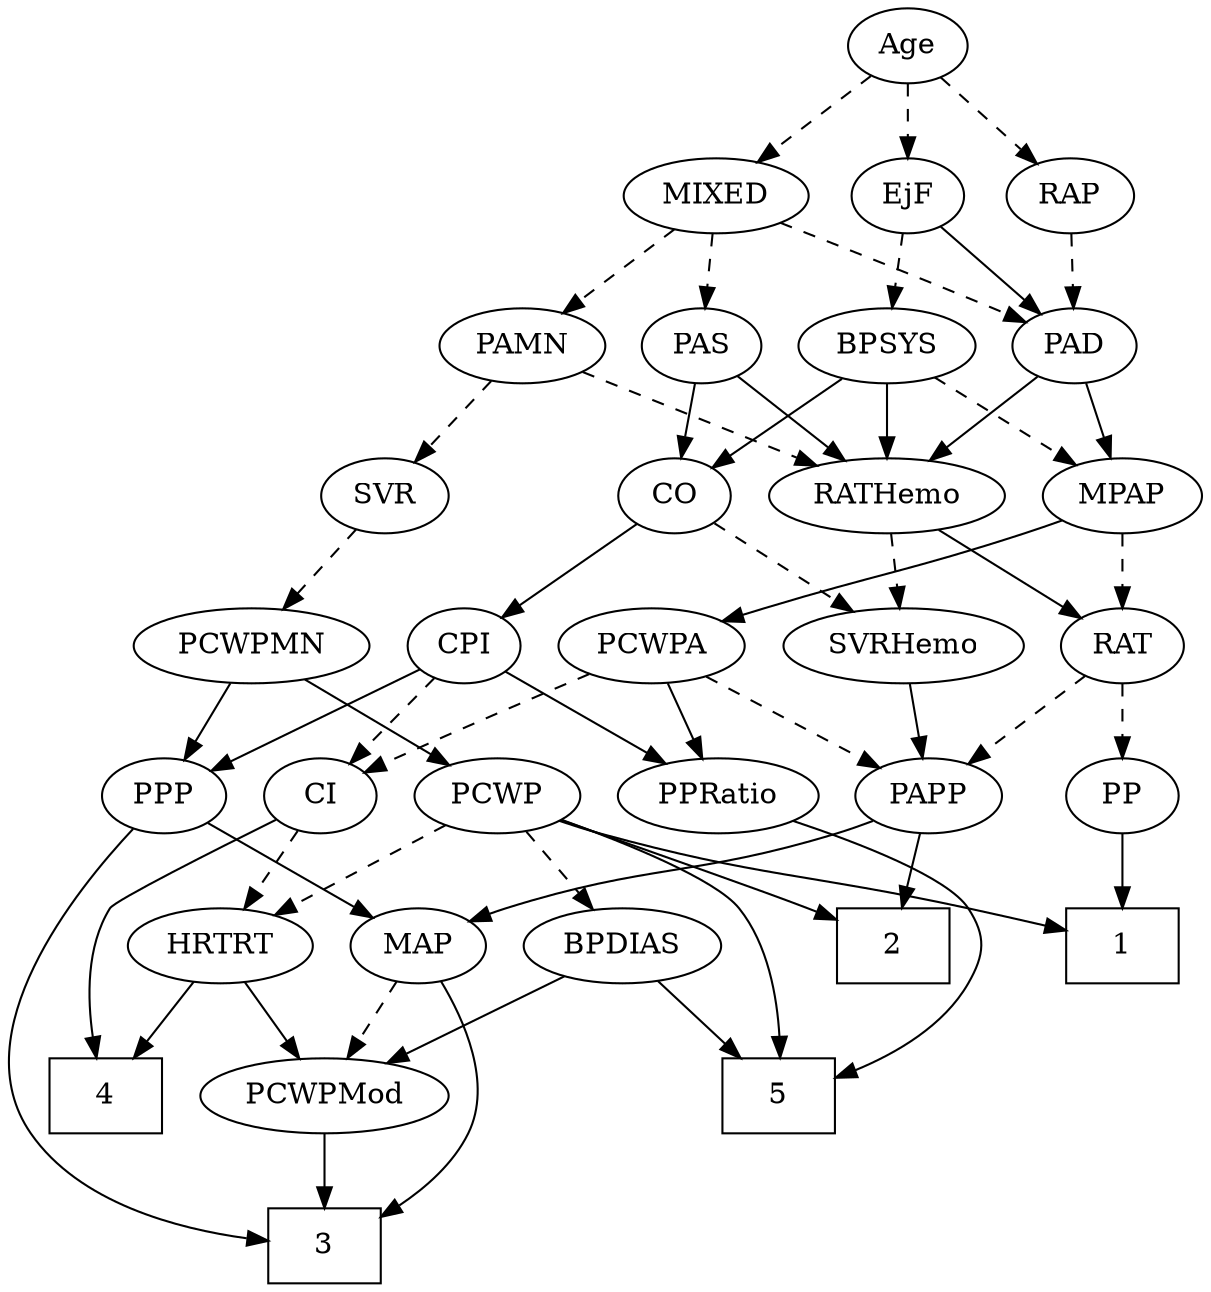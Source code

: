 strict digraph {
	graph [bb="0,0,548.29,612"];
	node [label="\N"];
	1	[height=0.5,
		pos="513.19,162",
		shape=box,
		width=0.75];
	2	[height=0.5,
		pos="403.19,162",
		shape=box,
		width=0.75];
	3	[height=0.5,
		pos="145.19,18",
		shape=box,
		width=0.75];
	4	[height=0.5,
		pos="48.193,90",
		shape=box,
		width=0.75];
	5	[height=0.5,
		pos="348.19,90",
		shape=box,
		width=0.75];
	Age	[height=0.5,
		pos="419.19,594",
		width=0.75];
	EjF	[height=0.5,
		pos="419.19,522",
		width=0.75];
	Age -> EjF	[pos="e,419.19,540.1 419.19,575.7 419.19,567.98 419.19,558.71 419.19,550.11",
		style=dashed];
	RAP	[height=0.5,
		pos="493.19,522",
		width=0.77632];
	Age -> RAP	[pos="e,477.99,537.38 434.17,578.83 444.63,568.94 458.79,555.55 470.61,544.36",
		style=dashed];
	MIXED	[height=0.5,
		pos="332.19,522",
		width=1.1193];
	Age -> MIXED	[pos="e,351.03,538.16 402.42,579.5 390.12,569.61 373.16,555.96 358.99,544.56",
		style=dashed];
	BPSYS	[height=0.5,
		pos="411.19,450",
		width=1.0471];
	EjF -> BPSYS	[pos="e,413.15,468.1 417.22,503.7 416.33,495.98 415.27,486.71 414.29,478.11",
		style=dashed];
	PAD	[height=0.5,
		pos="495.19,450",
		width=0.79437];
	EjF -> PAD	[pos="e,479.58,465.38 434.57,506.83 445.32,496.94 459.86,483.55 472,472.36",
		style=solid];
	RAP -> PAD	[pos="e,494.7,468.1 493.69,503.7 493.91,495.98 494.17,486.71 494.42,478.11",
		style=dashed];
	MIXED -> PAD	[pos="e,472.94,461.37 360.83,509.27 386.44,498.7 424.96,482.62 458.19,468 459.99,467.21 461.83,466.39 463.69,465.56",
		style=dashed];
	PAS	[height=0.5,
		pos="328.19,450",
		width=0.75];
	MIXED -> PAS	[pos="e,329.17,468.1 331.2,503.7 330.76,495.98 330.23,486.71 329.74,478.11",
		style=dashed];
	PAMN	[height=0.5,
		pos="247.19,450",
		width=1.011];
	MIXED -> PAMN	[pos="e,265.31,465.92 313.75,505.81 301.86,496.02 286.23,483.15 273.1,472.34",
		style=dashed];
	MPAP	[height=0.5,
		pos="513.19,378",
		width=0.97491];
	RAT	[height=0.5,
		pos="513.19,306",
		width=0.75827];
	MPAP -> RAT	[pos="e,513.19,324.1 513.19,359.7 513.19,351.98 513.19,342.71 513.19,334.11",
		style=dashed];
	PCWPA	[height=0.5,
		pos="308.19,306",
		width=1.1555];
	MPAP -> PCWPA	[pos="e,340.01,317.64 486.28,366.35 480.66,364.19 474.75,361.98 469.19,360 420.74,342.72 408.04,340.13 359.19,324 356.09,322.98 352.88,\
321.91 349.66,320.84",
		style=solid];
	BPSYS -> MPAP	[pos="e,492.93,392.91 431.83,434.83 447,424.42 467.81,410.15 484.58,398.64",
		style=dashed];
	CO	[height=0.5,
		pos="317.19,378",
		width=0.75];
	BPSYS -> CO	[pos="e,334.74,392.07 391.72,434.5 377.56,423.95 358.26,409.58 342.85,398.1",
		style=solid];
	RATHemo	[height=0.5,
		pos="411.19,378",
		width=1.3721];
	BPSYS -> RATHemo	[pos="e,411.19,396.1 411.19,431.7 411.19,423.98 411.19,414.71 411.19,406.11",
		style=solid];
	PAD -> MPAP	[pos="e,508.75,396.28 499.55,432.05 501.55,424.26 503.98,414.82 506.23,406.08",
		style=solid];
	PAD -> RATHemo	[pos="e,430.1,394.76 478.6,435.17 467.04,425.54 451.36,412.47 438.04,401.37",
		style=solid];
	CPI	[height=0.5,
		pos="221.19,306",
		width=0.75];
	CO -> CPI	[pos="e,238.69,319.76 299.59,364.16 284.84,353.41 263.58,337.91 246.92,325.76",
		style=solid];
	SVRHemo	[height=0.5,
		pos="418.19,306",
		width=1.3902];
	CO -> SVRHemo	[pos="e,396.06,322.34 335.25,364.49 349.75,354.44 370.43,340.11 387.51,328.27",
		style=dashed];
	PAS -> CO	[pos="e,319.91,396.28 325.53,432.05 324.32,424.35 322.85,415.03 321.49,406.36",
		style=solid];
	PAS -> RATHemo	[pos="e,392.51,394.76 344.59,435.17 356.02,425.54 371.5,412.47 384.67,401.37",
		style=solid];
	PAMN -> RATHemo	[pos="e,380.3,392.19 273.91,437.6 300.2,426.38 340.68,409.1 370.88,396.21",
		style=dashed];
	SVR	[height=0.5,
		pos="185.19,378",
		width=0.77632];
	PAMN -> SVR	[pos="e,198.78,394.34 233.12,433.12 225.01,423.95 214.65,412.26 205.65,402.09",
		style=dashed];
	RATHemo -> RAT	[pos="e,494.85,319.59 433.33,361.81 448.85,351.16 469.69,336.85 486.19,325.53",
		style=solid];
	RATHemo -> SVRHemo	[pos="e,416.48,324.1 412.92,359.7 413.7,351.98 414.62,342.71 415.48,334.11",
		style=dashed];
	PPP	[height=0.5,
		pos="93.193,234",
		width=0.75];
	CPI -> PPP	[pos="e,113.38,246.04 200.91,293.91 179.75,282.34 146.38,264.09 122.39,250.97",
		style=solid];
	PPRatio	[height=0.5,
		pos="338.19,234",
		width=1.1013];
	CPI -> PPRatio	[pos="e,314.92,248.92 240.78,293.28 258.57,282.64 285.15,266.73 306.06,254.23",
		style=solid];
	CI	[height=0.5,
		pos="165.19,234",
		width=0.75];
	CPI -> CI	[pos="e,177.32,250.16 209.04,289.81 201.63,280.55 192.01,268.52 183.67,258.09",
		style=dashed];
	PP	[height=0.5,
		pos="513.19,234",
		width=0.75];
	RAT -> PP	[pos="e,513.19,252.1 513.19,287.7 513.19,279.98 513.19,270.71 513.19,262.11",
		style=dashed];
	PAPP	[height=0.5,
		pos="427.19,234",
		width=0.88464];
	RAT -> PAPP	[pos="e,444.61,249.18 496.61,291.5 484.13,281.34 466.79,267.23 452.56,255.65",
		style=dashed];
	PCWPMN	[height=0.5,
		pos="126.19,306",
		width=1.3902];
	SVR -> PCWPMN	[pos="e,140.21,323.63 172.39,361.81 164.9,352.93 155.28,341.5 146.75,331.39",
		style=dashed];
	PCWPMod	[height=0.5,
		pos="145.19,90",
		width=1.4443];
	PCWPMod -> 3	[pos="e,145.19,36.104 145.19,71.697 145.19,63.983 145.19,54.712 145.19,46.112",
		style=solid];
	PCWPA -> PPRatio	[pos="e,331,251.79 315.46,288.05 318.92,279.97 323.14,270.12 327,261.11",
		style=solid];
	PCWPA -> CI	[pos="e,186.49,245.42 281.63,292 257.28,280.08 221.23,262.43 195.71,249.94",
		style=dashed];
	PCWPA -> PAPP	[pos="e,405.84,247.56 331.99,291 350.69,280 376.87,264.6 397.04,252.74",
		style=dashed];
	PCWPMN -> PPP	[pos="e,100.88,251.31 118.2,288.05 114.3,279.77 109.51,269.62 105.18,260.42",
		style=solid];
	PCWP	[height=0.5,
		pos="245.19,234",
		width=0.97491];
	PCWPMN -> PCWP	[pos="e,223.08,248 151.14,290.33 169.5,279.53 194.57,264.78 214.21,253.23",
		style=solid];
	SVRHemo -> PAPP	[pos="e,424.99,252.1 420.42,287.7 421.41,279.98 422.6,270.71 423.71,262.11",
		style=solid];
	BPDIAS	[height=0.5,
		pos="278.19,162",
		width=1.1735];
	BPDIAS -> 5	[pos="e,330.9,108.29 294.08,145.12 302.82,136.37 313.86,125.33 323.68,115.51",
		style=solid];
	BPDIAS -> PCWPMod	[pos="e,172.59,105.42 252.55,147.5 232.38,136.89 204.03,121.96 181.52,110.12",
		style=solid];
	MAP	[height=0.5,
		pos="187.19,162",
		width=0.84854];
	MAP -> 3	[pos="e,172.32,34.785 196.62,144.58 205.85,126.2 217.07,95.864 206.19,72 200.64,59.812 190.74,49.343 180.51,41.006",
		style=solid];
	MAP -> PCWPMod	[pos="e,155.47,108.12 177.45,144.76 172.46,136.44 166.26,126.1 160.63,116.73",
		style=dashed];
	PP -> 1	[pos="e,513.19,180.1 513.19,215.7 513.19,207.98 513.19,198.71 513.19,190.11",
		style=solid];
	PPP -> 3	[pos="e,118,21.12 75.262,220.22 62.747,210.47 46.503,196.02 36.193,180 9.5869,138.65 -15.4,112.7 12.193,72 33.435,40.67 76.468,27.859 \
107.85,22.622",
		style=solid];
	PPP -> MAP	[pos="e,168.95,176.58 110.87,219.83 124.87,209.41 144.65,194.68 160.57,182.83",
		style=solid];
	PPRatio -> 5	[pos="e,375.48,98.659 367.45,221.64 394.29,210.55 431.07,193.43 439.19,180 447.47,166.31 447.17,157.87 439.19,144 427.53,123.7 404.76,\
110.45 384.92,102.27",
		style=solid];
	PCWP -> 1	[pos="e,485.8,169.38 271.98,221.98 277.62,219.85 283.56,217.75 289.19,216 298.15,213.23 414.32,186.04 475.73,171.72",
		style=solid];
	PCWP -> 2	[pos="e,376.14,174.98 270.93,221.6 296.93,210.08 337.35,192.17 366.67,179.18",
		style=solid];
	PCWP -> 5	[pos="e,348.36,108.29 272.4,222.6 291.21,213.99 315.28,199.94 329.19,180 341.8,161.93 346.31,137.15 347.8,118.32",
		style=solid];
	PCWP -> BPDIAS	[pos="e,270.2,179.96 253.01,216.41 256.86,208.25 261.59,198.22 265.91,189.07",
		style=dashed];
	HRTRT	[height=0.5,
		pos="99.193,162",
		width=1.1013];
	PCWP -> HRTRT	[pos="e,125.56,175.64 220.43,221.13 196.95,209.87 161.43,192.84 134.89,180.12",
		style=dashed];
	CI -> 4	[pos="e,43.525,108.32 143.9,222.88 139.07,220.61 133.96,218.21 129.19,216 94.192,199.76 71.43,212.21 50.193,180 38.334,162.01 38.798,137.22 \
41.681,118.37",
		style=solid];
	CI -> HRTRT	[pos="e,114.09,178.8 151.2,218.15 142.43,208.85 130.94,196.67 121,186.12",
		style=dashed];
	PAPP -> 2	[pos="e,409.12,180.28 421.38,216.05 418.68,208.18 415.4,198.62 412.38,189.79",
		style=solid];
	PAPP -> MAP	[pos="e,210.61,173.79 403.35,222.04 398.09,219.85 392.51,217.71 387.19,216 317.81,193.65 296.57,202.35 227.19,180 224.81,179.23 222.36,\
178.37 219.92,177.47",
		style=solid];
	HRTRT -> 4	[pos="e,60.669,108.12 87.365,144.76 81.237,136.35 73.614,125.89 66.725,116.44",
		style=solid];
	HRTRT -> PCWPMod	[pos="e,134.05,107.96 110.09,144.41 115.57,136.08 122.33,125.8 128.44,116.49",
		style=solid];
}
